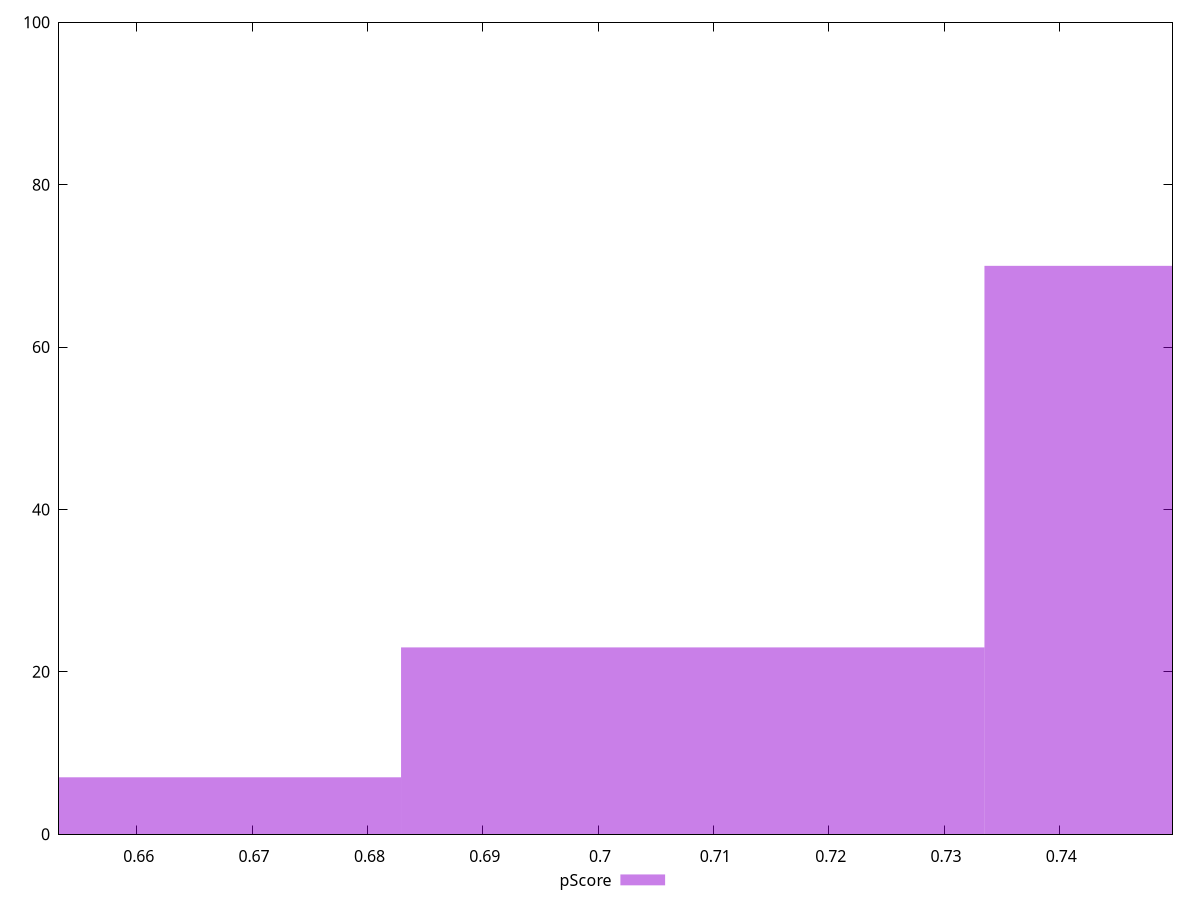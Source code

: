 reset

$pScore <<EOF
0.7082123885057007 23
0.6576257893267221 7
0.7587989876846792 70
EOF

set key outside below
set boxwidth 0.05058659917897862
set xrange [0.6532600000000001:0.7498111111111111]
set yrange [0:100]
set trange [0:100]
set style fill transparent solid 0.5 noborder
set terminal svg size 640, 490 enhanced background rgb 'white'
set output "report_00013_2021-02-09T12-04-24.940Z/uses-rel-preconnect/samples/pages+cached/pScore/histogram.svg"

plot $pScore title "pScore" with boxes

reset
